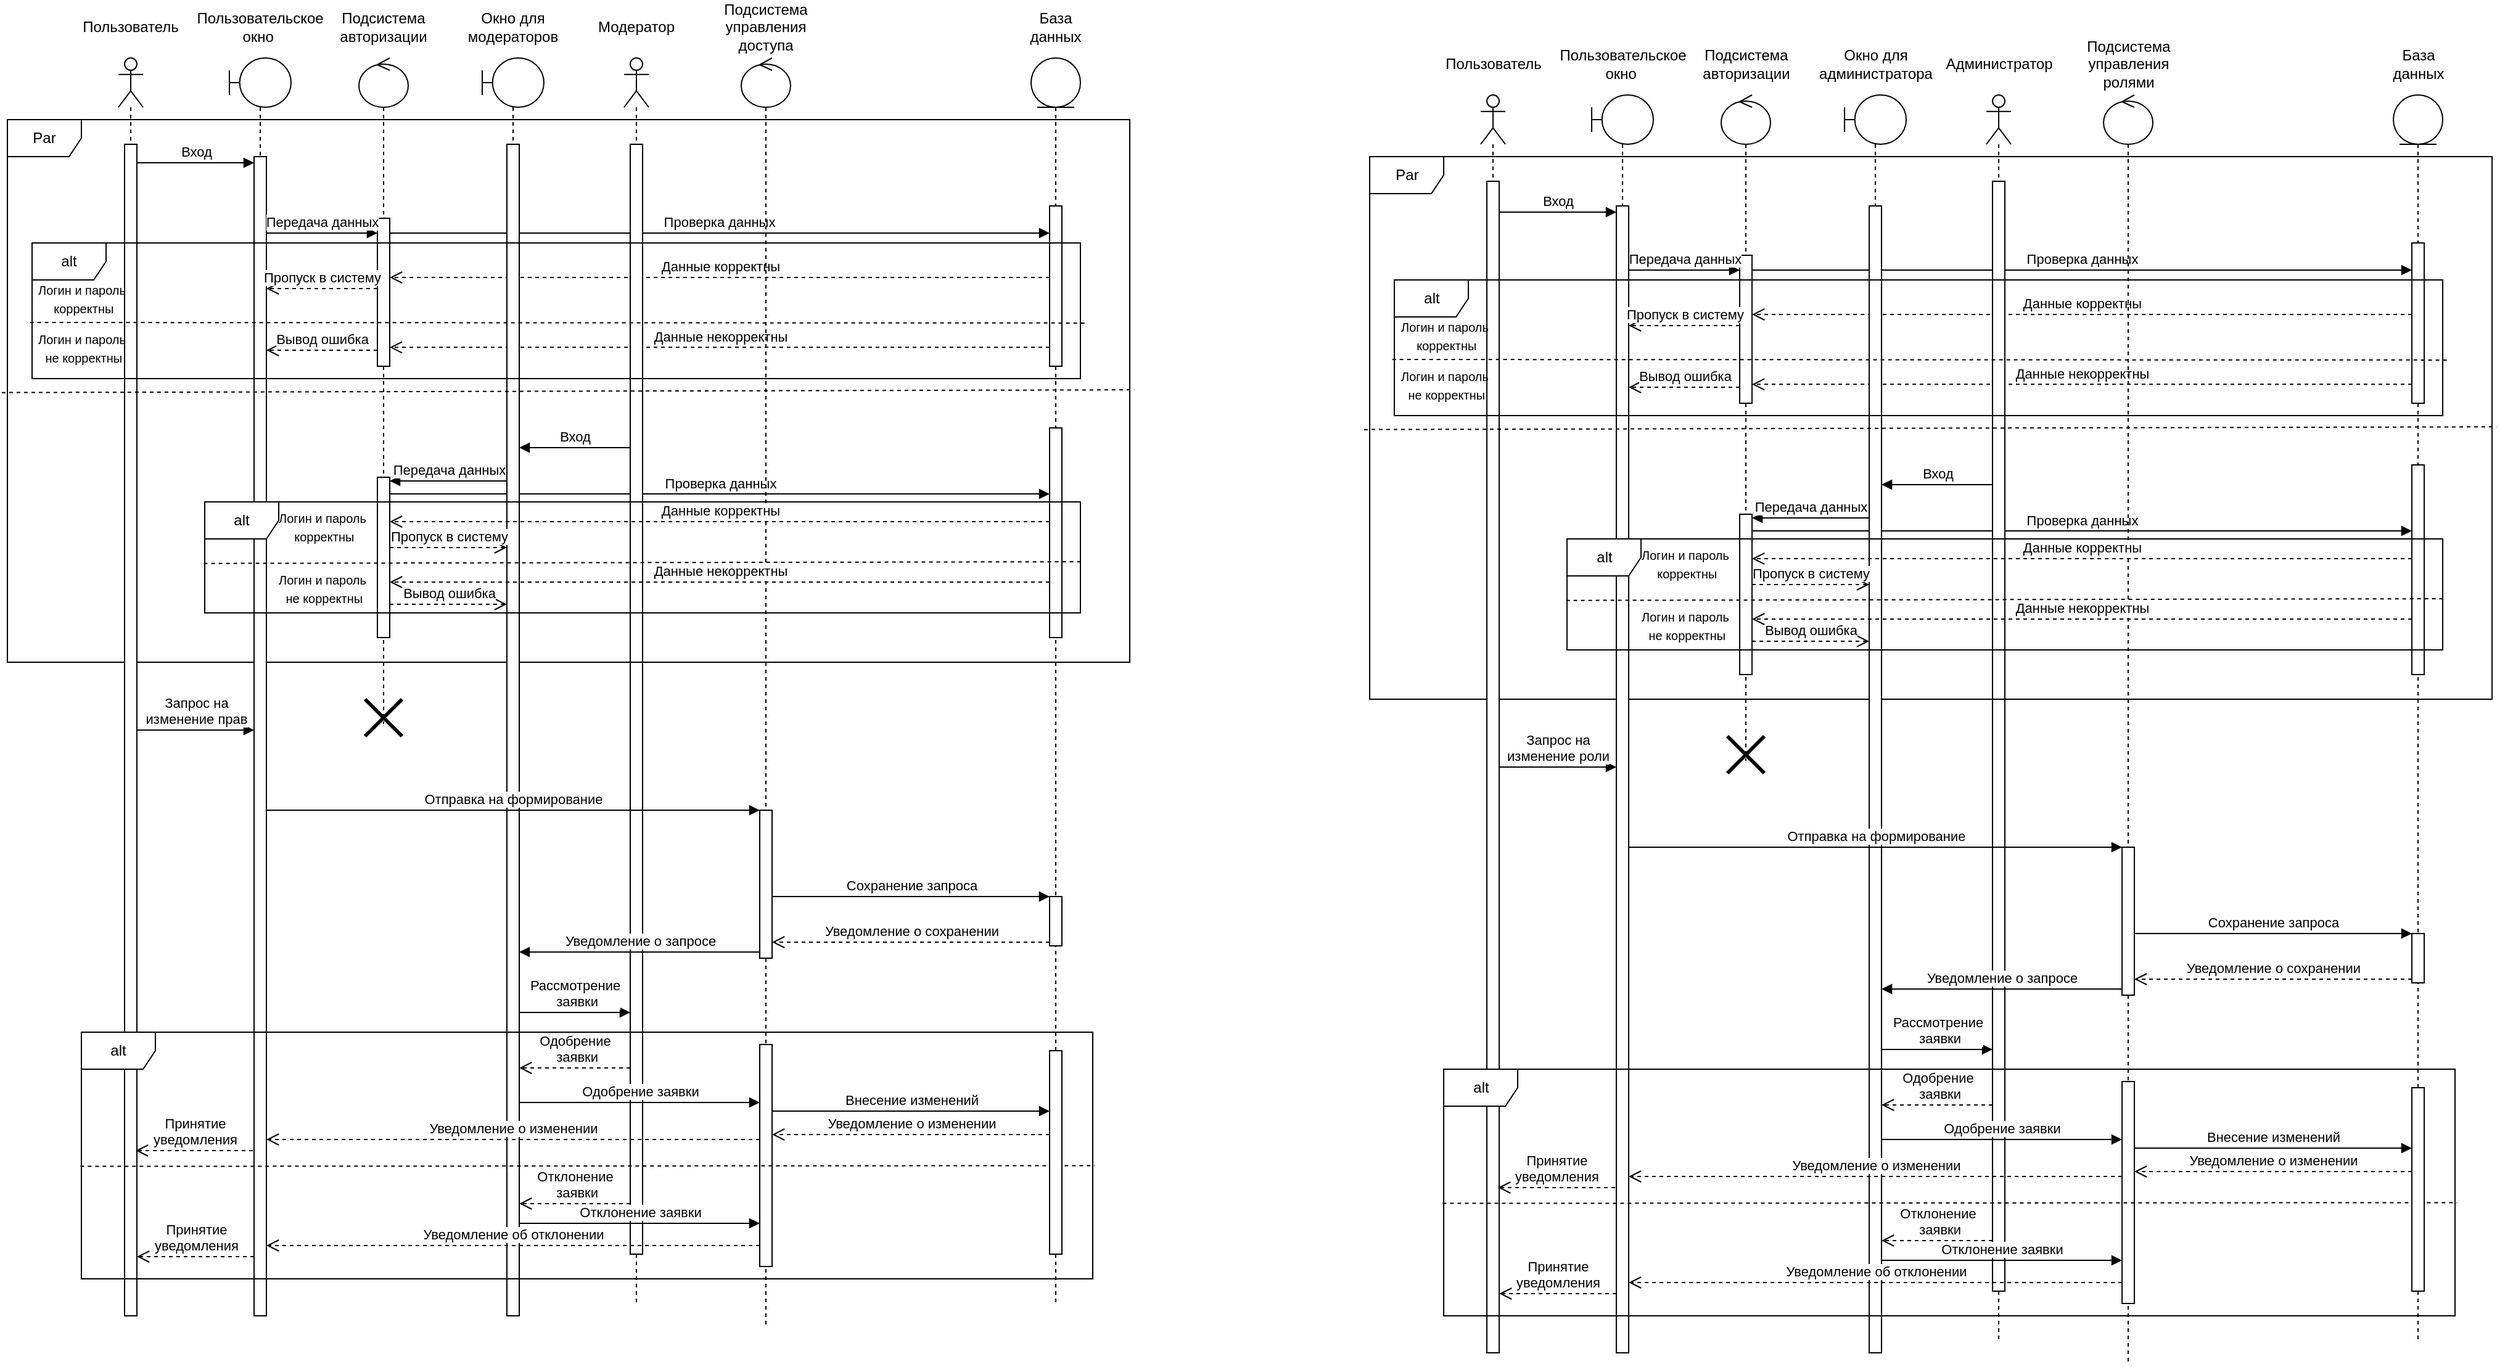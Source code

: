 <mxfile version="22.0.2" type="device">
  <diagram name="Page-1" id="2YBvvXClWsGukQMizWep">
    <mxGraphModel dx="1434" dy="967" grid="1" gridSize="10" guides="1" tooltips="1" connect="1" arrows="1" fold="1" page="1" pageScale="1" pageWidth="850" pageHeight="1100" math="0" shadow="0">
      <root>
        <mxCell id="0" />
        <mxCell id="1" parent="0" />
        <mxCell id="_NXr81rbV8xkHX5rc7AV-45" value="Проверка данных" style="html=1;verticalAlign=bottom;endArrow=block;curved=0;rounded=0;" parent="1" edge="1">
          <mxGeometry width="80" relative="1" as="geometry">
            <mxPoint x="970" y="423.5" as="sourcePoint" />
            <mxPoint x="1505.0" y="423.5" as="targetPoint" />
          </mxGeometry>
        </mxCell>
        <mxCell id="_NXr81rbV8xkHX5rc7AV-42" value="Данные некорректны" style="html=1;verticalAlign=bottom;endArrow=open;dashed=1;endSize=8;curved=0;rounded=0;" parent="1" edge="1">
          <mxGeometry relative="1" as="geometry">
            <mxPoint x="1505.0" y="304.66" as="sourcePoint" />
            <mxPoint x="970" y="304.66" as="targetPoint" />
          </mxGeometry>
        </mxCell>
        <mxCell id="_NXr81rbV8xkHX5rc7AV-41" value="Данные корректны" style="html=1;verticalAlign=bottom;endArrow=open;dashed=1;endSize=8;curved=0;rounded=0;" parent="1" edge="1">
          <mxGeometry relative="1" as="geometry">
            <mxPoint x="1505.0" y="248.0" as="sourcePoint" />
            <mxPoint x="970" y="248.0" as="targetPoint" />
          </mxGeometry>
        </mxCell>
        <mxCell id="_NXr81rbV8xkHX5rc7AV-36" value="Проверка данных" style="html=1;verticalAlign=bottom;endArrow=block;curved=0;rounded=0;exitX=0.997;exitY=0.26;exitDx=0;exitDy=0;exitPerimeter=0;" parent="1" edge="1">
          <mxGeometry width="80" relative="1" as="geometry">
            <mxPoint x="969.97" y="212.0" as="sourcePoint" />
            <mxPoint x="1505.0" y="212.0" as="targetPoint" />
          </mxGeometry>
        </mxCell>
        <mxCell id="_NXr81rbV8xkHX5rc7AV-1" value="" style="shape=umlLifeline;perimeter=lifelinePerimeter;whiteSpace=wrap;html=1;container=1;dropTarget=0;collapsible=0;recursiveResize=0;outlineConnect=0;portConstraint=eastwest;newEdgeStyle={&quot;curved&quot;:0,&quot;rounded&quot;:0};participant=umlActor;" parent="1" vertex="1">
          <mxGeometry x="750" y="70" width="20" height="330" as="geometry" />
        </mxCell>
        <mxCell id="_NXr81rbV8xkHX5rc7AV-2" value="Пользователь" style="text;html=1;strokeColor=none;fillColor=none;align=center;verticalAlign=middle;whiteSpace=wrap;rounded=0;" parent="1" vertex="1">
          <mxGeometry x="730" y="30" width="60" height="30" as="geometry" />
        </mxCell>
        <mxCell id="_NXr81rbV8xkHX5rc7AV-3" value="" style="shape=umlLifeline;perimeter=lifelinePerimeter;whiteSpace=wrap;html=1;container=1;dropTarget=0;collapsible=0;recursiveResize=0;outlineConnect=0;portConstraint=eastwest;newEdgeStyle={&quot;curved&quot;:0,&quot;rounded&quot;:0};participant=umlActor;" parent="1" vertex="1">
          <mxGeometry x="1160" y="70" width="20" height="1010" as="geometry" />
        </mxCell>
        <mxCell id="_NXr81rbV8xkHX5rc7AV-22" value="" style="html=1;points=[[0,0,0,0,5],[0,1,0,0,-5],[1,0,0,0,5],[1,1,0,0,-5]];perimeter=orthogonalPerimeter;outlineConnect=0;targetShapes=umlLifeline;portConstraint=eastwest;newEdgeStyle={&quot;curved&quot;:0,&quot;rounded&quot;:0};" parent="_NXr81rbV8xkHX5rc7AV-3" vertex="1">
          <mxGeometry x="5" y="70" width="10" height="900" as="geometry" />
        </mxCell>
        <mxCell id="_NXr81rbV8xkHX5rc7AV-6" value="Модератор" style="text;html=1;strokeColor=none;fillColor=none;align=center;verticalAlign=middle;whiteSpace=wrap;rounded=0;" parent="1" vertex="1">
          <mxGeometry x="1140" y="30" width="60" height="30" as="geometry" />
        </mxCell>
        <mxCell id="_NXr81rbV8xkHX5rc7AV-10" value="Par" style="shape=umlFrame;whiteSpace=wrap;html=1;pointerEvents=0;" parent="1" vertex="1">
          <mxGeometry x="660" y="120" width="910" height="440" as="geometry" />
        </mxCell>
        <mxCell id="_NXr81rbV8xkHX5rc7AV-11" value="" style="shape=umlLifeline;perimeter=lifelinePerimeter;whiteSpace=wrap;html=1;container=1;dropTarget=0;collapsible=0;recursiveResize=0;outlineConnect=0;portConstraint=eastwest;newEdgeStyle={&quot;curved&quot;:0,&quot;rounded&quot;:0};participant=umlBoundary;" parent="1" vertex="1">
          <mxGeometry x="840" y="70" width="50" height="1020" as="geometry" />
        </mxCell>
        <mxCell id="_NXr81rbV8xkHX5rc7AV-23" value="" style="html=1;points=[[0,0,0,0,5],[0,1,0,0,-5],[1,0,0,0,5],[1,1,0,0,-5]];perimeter=orthogonalPerimeter;outlineConnect=0;targetShapes=umlLifeline;portConstraint=eastwest;newEdgeStyle={&quot;curved&quot;:0,&quot;rounded&quot;:0};" parent="_NXr81rbV8xkHX5rc7AV-11" vertex="1">
          <mxGeometry x="20" y="80" width="10" height="940" as="geometry" />
        </mxCell>
        <mxCell id="_NXr81rbV8xkHX5rc7AV-12" value="" style="shape=umlLifeline;perimeter=lifelinePerimeter;whiteSpace=wrap;html=1;container=1;dropTarget=0;collapsible=0;recursiveResize=0;outlineConnect=0;portConstraint=eastwest;newEdgeStyle={&quot;curved&quot;:0,&quot;rounded&quot;:0};participant=umlControl;" parent="1" vertex="1">
          <mxGeometry x="1255" y="70" width="40" height="1030" as="geometry" />
        </mxCell>
        <mxCell id="_NXr81rbV8xkHX5rc7AV-55" value="" style="html=1;points=[[0,0,0,0,5],[0,1,0,0,-5],[1,0,0,0,5],[1,1,0,0,-5]];perimeter=orthogonalPerimeter;outlineConnect=0;targetShapes=umlLifeline;portConstraint=eastwest;newEdgeStyle={&quot;curved&quot;:0,&quot;rounded&quot;:0};" parent="_NXr81rbV8xkHX5rc7AV-12" vertex="1">
          <mxGeometry x="15" y="610" width="10" height="120" as="geometry" />
        </mxCell>
        <mxCell id="_NXr81rbV8xkHX5rc7AV-69" value="" style="html=1;points=[[0,0,0,0,5],[0,1,0,0,-5],[1,0,0,0,5],[1,1,0,0,-5]];perimeter=orthogonalPerimeter;outlineConnect=0;targetShapes=umlLifeline;portConstraint=eastwest;newEdgeStyle={&quot;curved&quot;:0,&quot;rounded&quot;:0};" parent="_NXr81rbV8xkHX5rc7AV-12" vertex="1">
          <mxGeometry x="15" y="800" width="10" height="180" as="geometry" />
        </mxCell>
        <mxCell id="_NXr81rbV8xkHX5rc7AV-13" value="Пользовательское&lt;br&gt;окно&amp;nbsp;" style="text;html=1;strokeColor=none;fillColor=none;align=center;verticalAlign=middle;whiteSpace=wrap;rounded=0;" parent="1" vertex="1">
          <mxGeometry x="835" y="30" width="60" height="30" as="geometry" />
        </mxCell>
        <mxCell id="_NXr81rbV8xkHX5rc7AV-14" value="" style="shape=umlLifeline;perimeter=lifelinePerimeter;whiteSpace=wrap;html=1;container=1;dropTarget=0;collapsible=0;recursiveResize=0;outlineConnect=0;portConstraint=eastwest;newEdgeStyle={&quot;curved&quot;:0,&quot;rounded&quot;:0};participant=umlEntity;" parent="1" vertex="1">
          <mxGeometry x="1490" y="70" width="40" height="1010" as="geometry" />
        </mxCell>
        <mxCell id="_NXr81rbV8xkHX5rc7AV-34" value="" style="html=1;points=[[0,0,0,0,5],[0,1,0,0,-5],[1,0,0,0,5],[1,1,0,0,-5]];perimeter=orthogonalPerimeter;outlineConnect=0;targetShapes=umlLifeline;portConstraint=eastwest;newEdgeStyle={&quot;curved&quot;:0,&quot;rounded&quot;:0};" parent="_NXr81rbV8xkHX5rc7AV-14" vertex="1">
          <mxGeometry x="15" y="120" width="10" height="130" as="geometry" />
        </mxCell>
        <mxCell id="_NXr81rbV8xkHX5rc7AV-35" value="" style="html=1;points=[[0,0,0,0,5],[0,1,0,0,-5],[1,0,0,0,5],[1,1,0,0,-5]];perimeter=orthogonalPerimeter;outlineConnect=0;targetShapes=umlLifeline;portConstraint=eastwest;newEdgeStyle={&quot;curved&quot;:0,&quot;rounded&quot;:0};" parent="_NXr81rbV8xkHX5rc7AV-14" vertex="1">
          <mxGeometry x="15" y="300" width="10" height="170" as="geometry" />
        </mxCell>
        <mxCell id="_NXr81rbV8xkHX5rc7AV-57" value="" style="html=1;points=[[0,0,0,0,5],[0,1,0,0,-5],[1,0,0,0,5],[1,1,0,0,-5]];perimeter=orthogonalPerimeter;outlineConnect=0;targetShapes=umlLifeline;portConstraint=eastwest;newEdgeStyle={&quot;curved&quot;:0,&quot;rounded&quot;:0};" parent="_NXr81rbV8xkHX5rc7AV-14" vertex="1">
          <mxGeometry x="15" y="680" width="10" height="40" as="geometry" />
        </mxCell>
        <mxCell id="_NXr81rbV8xkHX5rc7AV-15" value="Подсистема управления доступа" style="text;html=1;strokeColor=none;fillColor=none;align=center;verticalAlign=middle;whiteSpace=wrap;rounded=0;" parent="1" vertex="1">
          <mxGeometry x="1245" y="30" width="60" height="30" as="geometry" />
        </mxCell>
        <mxCell id="_NXr81rbV8xkHX5rc7AV-16" value="База данных" style="text;html=1;strokeColor=none;fillColor=none;align=center;verticalAlign=middle;whiteSpace=wrap;rounded=0;" parent="1" vertex="1">
          <mxGeometry x="1480" y="30" width="60" height="30" as="geometry" />
        </mxCell>
        <mxCell id="_NXr81rbV8xkHX5rc7AV-17" value="" style="shape=umlLifeline;perimeter=lifelinePerimeter;whiteSpace=wrap;html=1;container=1;dropTarget=0;collapsible=0;recursiveResize=0;outlineConnect=0;portConstraint=eastwest;newEdgeStyle={&quot;curved&quot;:0,&quot;rounded&quot;:0};participant=umlControl;" parent="1" vertex="1">
          <mxGeometry x="945" y="70" width="40" height="540" as="geometry" />
        </mxCell>
        <mxCell id="_NXr81rbV8xkHX5rc7AV-25" value="" style="html=1;points=[[0,0,0,0,5],[0,1,0,0,-5],[1,0,0,0,5],[1,1,0,0,-5]];perimeter=orthogonalPerimeter;outlineConnect=0;targetShapes=umlLifeline;portConstraint=eastwest;newEdgeStyle={&quot;curved&quot;:0,&quot;rounded&quot;:0};" parent="_NXr81rbV8xkHX5rc7AV-17" vertex="1">
          <mxGeometry x="15" y="130" width="10" height="120" as="geometry" />
        </mxCell>
        <mxCell id="_NXr81rbV8xkHX5rc7AV-29" value="" style="html=1;points=[[0,0,0,0,5],[0,1,0,0,-5],[1,0,0,0,5],[1,1,0,0,-5]];perimeter=orthogonalPerimeter;outlineConnect=0;targetShapes=umlLifeline;portConstraint=eastwest;newEdgeStyle={&quot;curved&quot;:0,&quot;rounded&quot;:0};" parent="_NXr81rbV8xkHX5rc7AV-17" vertex="1">
          <mxGeometry x="15" y="340" width="10" height="130" as="geometry" />
        </mxCell>
        <mxCell id="_NXr81rbV8xkHX5rc7AV-52" value="" style="shape=umlDestroy;whiteSpace=wrap;html=1;strokeWidth=3;targetShapes=umlLifeline;" parent="_NXr81rbV8xkHX5rc7AV-17" vertex="1">
          <mxGeometry x="5" y="520" width="30" height="30" as="geometry" />
        </mxCell>
        <mxCell id="_NXr81rbV8xkHX5rc7AV-18" value="Подсистема авторизации" style="text;html=1;strokeColor=none;fillColor=none;align=center;verticalAlign=middle;whiteSpace=wrap;rounded=0;" parent="1" vertex="1">
          <mxGeometry x="935" y="30" width="60" height="30" as="geometry" />
        </mxCell>
        <mxCell id="_NXr81rbV8xkHX5rc7AV-19" value="" style="shape=umlLifeline;perimeter=lifelinePerimeter;whiteSpace=wrap;html=1;container=1;dropTarget=0;collapsible=0;recursiveResize=0;outlineConnect=0;portConstraint=eastwest;newEdgeStyle={&quot;curved&quot;:0,&quot;rounded&quot;:0};participant=umlBoundary;" parent="1" vertex="1">
          <mxGeometry x="1045" y="70" width="50" height="1020" as="geometry" />
        </mxCell>
        <mxCell id="_NXr81rbV8xkHX5rc7AV-24" value="" style="html=1;points=[[0,0,0,0,5],[0,1,0,0,-5],[1,0,0,0,5],[1,1,0,0,-5]];perimeter=orthogonalPerimeter;outlineConnect=0;targetShapes=umlLifeline;portConstraint=eastwest;newEdgeStyle={&quot;curved&quot;:0,&quot;rounded&quot;:0};" parent="_NXr81rbV8xkHX5rc7AV-19" vertex="1">
          <mxGeometry x="20" y="70" width="10" height="950" as="geometry" />
        </mxCell>
        <mxCell id="_NXr81rbV8xkHX5rc7AV-20" value="Окно для модераторов" style="text;html=1;strokeColor=none;fillColor=none;align=center;verticalAlign=middle;whiteSpace=wrap;rounded=0;" parent="1" vertex="1">
          <mxGeometry x="1040" y="30" width="60" height="30" as="geometry" />
        </mxCell>
        <mxCell id="_NXr81rbV8xkHX5rc7AV-21" value="" style="html=1;points=[[0,0,0,0,5],[0,1,0,0,-5],[1,0,0,0,5],[1,1,0,0,-5]];perimeter=orthogonalPerimeter;outlineConnect=0;targetShapes=umlLifeline;portConstraint=eastwest;newEdgeStyle={&quot;curved&quot;:0,&quot;rounded&quot;:0};" parent="1" vertex="1">
          <mxGeometry x="755" y="140" width="10" height="950" as="geometry" />
        </mxCell>
        <mxCell id="_NXr81rbV8xkHX5rc7AV-26" value="Вход" style="html=1;verticalAlign=bottom;endArrow=block;curved=0;rounded=0;entryX=0;entryY=0;entryDx=0;entryDy=5;entryPerimeter=0;" parent="1" source="_NXr81rbV8xkHX5rc7AV-21" target="_NXr81rbV8xkHX5rc7AV-23" edge="1">
          <mxGeometry width="80" relative="1" as="geometry">
            <mxPoint x="1080" y="250" as="sourcePoint" />
            <mxPoint x="1160" y="250" as="targetPoint" />
          </mxGeometry>
        </mxCell>
        <mxCell id="_NXr81rbV8xkHX5rc7AV-27" value="Вход" style="html=1;verticalAlign=bottom;endArrow=block;curved=0;rounded=0;" parent="1" edge="1">
          <mxGeometry width="80" relative="1" as="geometry">
            <mxPoint x="1165" y="386.0" as="sourcePoint" />
            <mxPoint x="1075" y="386.0" as="targetPoint" />
          </mxGeometry>
        </mxCell>
        <mxCell id="_NXr81rbV8xkHX5rc7AV-28" value="" style="endArrow=none;dashed=1;html=1;rounded=0;exitX=-0.005;exitY=0.503;exitDx=0;exitDy=0;exitPerimeter=0;entryX=1.004;entryY=0.498;entryDx=0;entryDy=0;entryPerimeter=0;" parent="1" source="_NXr81rbV8xkHX5rc7AV-10" target="_NXr81rbV8xkHX5rc7AV-10" edge="1">
          <mxGeometry width="50" height="50" relative="1" as="geometry">
            <mxPoint x="1090" y="280" as="sourcePoint" />
            <mxPoint x="1140" y="230" as="targetPoint" />
          </mxGeometry>
        </mxCell>
        <mxCell id="_NXr81rbV8xkHX5rc7AV-30" value="Передача данных" style="html=1;verticalAlign=bottom;endArrow=block;curved=0;rounded=0;entryX=0;entryY=0;entryDx=0;entryDy=5;entryPerimeter=0;" parent="1" edge="1">
          <mxGeometry width="80" relative="1" as="geometry">
            <mxPoint x="870" y="212.0" as="sourcePoint" />
            <mxPoint x="960" y="212.0" as="targetPoint" />
          </mxGeometry>
        </mxCell>
        <mxCell id="_NXr81rbV8xkHX5rc7AV-31" value="Передача данных" style="html=1;verticalAlign=bottom;endArrow=block;curved=0;rounded=0;" parent="1" edge="1">
          <mxGeometry width="80" relative="1" as="geometry">
            <mxPoint x="1065" y="413" as="sourcePoint" />
            <mxPoint x="970" y="413" as="targetPoint" />
          </mxGeometry>
        </mxCell>
        <mxCell id="_NXr81rbV8xkHX5rc7AV-32" value="Пропуск в систему" style="html=1;verticalAlign=bottom;endArrow=open;dashed=1;endSize=8;curved=0;rounded=0;" parent="1" target="_NXr81rbV8xkHX5rc7AV-23" edge="1">
          <mxGeometry relative="1" as="geometry">
            <mxPoint x="960" y="257.0" as="sourcePoint" />
            <mxPoint x="765" y="257.0" as="targetPoint" />
          </mxGeometry>
        </mxCell>
        <mxCell id="_NXr81rbV8xkHX5rc7AV-33" value="Пропуск в систему" style="html=1;verticalAlign=bottom;endArrow=open;dashed=1;endSize=8;curved=0;rounded=0;" parent="1" edge="1">
          <mxGeometry relative="1" as="geometry">
            <mxPoint x="970" y="467.0" as="sourcePoint" />
            <mxPoint x="1065" y="467" as="targetPoint" />
          </mxGeometry>
        </mxCell>
        <mxCell id="_NXr81rbV8xkHX5rc7AV-37" value="alt" style="shape=umlFrame;whiteSpace=wrap;html=1;pointerEvents=0;" parent="1" vertex="1">
          <mxGeometry x="680" y="220" width="850" height="110" as="geometry" />
        </mxCell>
        <mxCell id="_NXr81rbV8xkHX5rc7AV-38" value="" style="endArrow=none;dashed=1;html=1;rounded=0;exitX=-0.002;exitY=0.641;exitDx=0;exitDy=0;exitPerimeter=0;entryX=1.005;entryY=0.645;entryDx=0;entryDy=0;entryPerimeter=0;" parent="1" edge="1">
          <mxGeometry width="50" height="50" relative="1" as="geometry">
            <mxPoint x="678.3" y="284.51" as="sourcePoint" />
            <mxPoint x="1534.25" y="284.95" as="targetPoint" />
          </mxGeometry>
        </mxCell>
        <mxCell id="_NXr81rbV8xkHX5rc7AV-39" value="&lt;span style=&quot;font-size: 10px;&quot;&gt;Логин и пароль&lt;br&gt;&amp;nbsp;корректны&lt;/span&gt;" style="text;html=1;align=center;verticalAlign=middle;resizable=0;points=[];autosize=1;strokeColor=none;fillColor=none;" parent="1" vertex="1">
          <mxGeometry x="675" y="245" width="90" height="40" as="geometry" />
        </mxCell>
        <mxCell id="_NXr81rbV8xkHX5rc7AV-40" value="&lt;span style=&quot;font-size: 10px;&quot;&gt;Логин и пароль&lt;br&gt;&amp;nbsp;не корректны&lt;/span&gt;" style="text;html=1;align=center;verticalAlign=middle;resizable=0;points=[];autosize=1;strokeColor=none;fillColor=none;" parent="1" vertex="1">
          <mxGeometry x="675" y="285" width="90" height="40" as="geometry" />
        </mxCell>
        <mxCell id="_NXr81rbV8xkHX5rc7AV-43" value="Вывод ошибка" style="html=1;verticalAlign=bottom;endArrow=open;dashed=1;endSize=8;curved=0;rounded=0;" parent="1" target="_NXr81rbV8xkHX5rc7AV-23" edge="1">
          <mxGeometry relative="1" as="geometry">
            <mxPoint x="960" y="307.0" as="sourcePoint" />
            <mxPoint x="765" y="307.0" as="targetPoint" />
          </mxGeometry>
        </mxCell>
        <mxCell id="_NXr81rbV8xkHX5rc7AV-44" value="alt" style="shape=umlFrame;whiteSpace=wrap;html=1;pointerEvents=0;" parent="1" vertex="1">
          <mxGeometry x="820" y="430" width="710" height="90" as="geometry" />
        </mxCell>
        <mxCell id="_NXr81rbV8xkHX5rc7AV-46" value="" style="endArrow=none;dashed=1;html=1;rounded=0;exitX=-0.001;exitY=0.554;exitDx=0;exitDy=0;exitPerimeter=0;entryX=1.004;entryY=0.539;entryDx=0;entryDy=0;entryPerimeter=0;" parent="1" source="_NXr81rbV8xkHX5rc7AV-44" target="_NXr81rbV8xkHX5rc7AV-44" edge="1">
          <mxGeometry width="50" height="50" relative="1" as="geometry">
            <mxPoint x="676.6" y="478.14" as="sourcePoint" />
            <mxPoint x="1532.55" y="477.33" as="targetPoint" />
          </mxGeometry>
        </mxCell>
        <mxCell id="_NXr81rbV8xkHX5rc7AV-47" value="Вывод ошибка" style="html=1;verticalAlign=bottom;endArrow=open;dashed=1;endSize=8;curved=0;rounded=0;" parent="1" edge="1">
          <mxGeometry relative="1" as="geometry">
            <mxPoint x="970" y="513" as="sourcePoint" />
            <mxPoint x="1065" y="513" as="targetPoint" />
          </mxGeometry>
        </mxCell>
        <mxCell id="_NXr81rbV8xkHX5rc7AV-48" value="Данные корректны" style="html=1;verticalAlign=bottom;endArrow=open;dashed=1;endSize=8;curved=0;rounded=0;" parent="1" edge="1">
          <mxGeometry relative="1" as="geometry">
            <mxPoint x="1505.0" y="446" as="sourcePoint" />
            <mxPoint x="970" y="446" as="targetPoint" />
          </mxGeometry>
        </mxCell>
        <mxCell id="_NXr81rbV8xkHX5rc7AV-49" value="Данные некорректны" style="html=1;verticalAlign=bottom;endArrow=open;dashed=1;endSize=8;curved=0;rounded=0;" parent="1" edge="1">
          <mxGeometry relative="1" as="geometry">
            <mxPoint x="1505.0" y="495" as="sourcePoint" />
            <mxPoint x="970" y="495" as="targetPoint" />
          </mxGeometry>
        </mxCell>
        <mxCell id="_NXr81rbV8xkHX5rc7AV-50" value="&lt;span style=&quot;font-size: 10px;&quot;&gt;Логин и пароль&lt;br&gt;&amp;nbsp;корректны&lt;/span&gt;" style="text;html=1;align=center;verticalAlign=middle;resizable=0;points=[];autosize=1;strokeColor=none;fillColor=none;" parent="1" vertex="1">
          <mxGeometry x="870" y="430" width="90" height="40" as="geometry" />
        </mxCell>
        <mxCell id="_NXr81rbV8xkHX5rc7AV-51" value="&lt;span style=&quot;font-size: 10px;&quot;&gt;Логин и пароль&lt;br&gt;&amp;nbsp;не корректны&lt;/span&gt;" style="text;html=1;align=center;verticalAlign=middle;resizable=0;points=[];autosize=1;strokeColor=none;fillColor=none;" parent="1" vertex="1">
          <mxGeometry x="870" y="480" width="90" height="40" as="geometry" />
        </mxCell>
        <mxCell id="_NXr81rbV8xkHX5rc7AV-53" value="Запрос на &lt;br&gt;изменение прав" style="html=1;verticalAlign=bottom;endArrow=block;curved=0;rounded=0;" parent="1" source="_NXr81rbV8xkHX5rc7AV-21" edge="1">
          <mxGeometry width="80" relative="1" as="geometry">
            <mxPoint x="760" y="640.66" as="sourcePoint" />
            <mxPoint x="860" y="615" as="targetPoint" />
          </mxGeometry>
        </mxCell>
        <mxCell id="_NXr81rbV8xkHX5rc7AV-61" value="Сохранение запроса" style="html=1;verticalAlign=bottom;endArrow=block;curved=0;rounded=0;" parent="1" source="_NXr81rbV8xkHX5rc7AV-55" target="_NXr81rbV8xkHX5rc7AV-57" edge="1">
          <mxGeometry width="80" relative="1" as="geometry">
            <mxPoint x="1100" y="620" as="sourcePoint" />
            <mxPoint x="1180" y="620" as="targetPoint" />
          </mxGeometry>
        </mxCell>
        <mxCell id="_NXr81rbV8xkHX5rc7AV-62" value="Уведомление о сохранении" style="html=1;verticalAlign=bottom;endArrow=open;dashed=1;endSize=8;curved=0;rounded=0;" parent="1" source="_NXr81rbV8xkHX5rc7AV-57" edge="1">
          <mxGeometry relative="1" as="geometry">
            <mxPoint x="1510.0" y="787" as="sourcePoint" />
            <mxPoint x="1280" y="787" as="targetPoint" />
          </mxGeometry>
        </mxCell>
        <mxCell id="_NXr81rbV8xkHX5rc7AV-64" value="Уведомление о запросе" style="html=1;verticalAlign=bottom;endArrow=block;curved=0;rounded=0;" parent="1" edge="1">
          <mxGeometry width="80" relative="1" as="geometry">
            <mxPoint x="1270" y="795" as="sourcePoint" />
            <mxPoint x="1075" y="795" as="targetPoint" />
          </mxGeometry>
        </mxCell>
        <mxCell id="_NXr81rbV8xkHX5rc7AV-65" value="alt" style="shape=umlFrame;whiteSpace=wrap;html=1;pointerEvents=0;" parent="1" vertex="1">
          <mxGeometry x="720" y="860" width="820" height="200" as="geometry" />
        </mxCell>
        <mxCell id="_NXr81rbV8xkHX5rc7AV-68" value="Одобрение&lt;br&gt;&amp;nbsp;заявки" style="html=1;verticalAlign=bottom;endArrow=open;dashed=1;endSize=8;curved=0;rounded=0;" parent="1" edge="1">
          <mxGeometry relative="1" as="geometry">
            <mxPoint x="1165" y="889" as="sourcePoint" />
            <mxPoint x="1075" y="889" as="targetPoint" />
          </mxGeometry>
        </mxCell>
        <mxCell id="_NXr81rbV8xkHX5rc7AV-67" value="Рассмотрение&lt;br&gt;&amp;nbsp;заявки" style="html=1;verticalAlign=bottom;endArrow=block;curved=0;rounded=0;" parent="1" edge="1">
          <mxGeometry width="80" relative="1" as="geometry">
            <mxPoint x="1075" y="844" as="sourcePoint" />
            <mxPoint x="1165" y="844" as="targetPoint" />
          </mxGeometry>
        </mxCell>
        <mxCell id="_NXr81rbV8xkHX5rc7AV-71" value="" style="endArrow=none;dashed=1;html=1;rounded=0;exitX=-0.001;exitY=0.499;exitDx=0;exitDy=0;exitPerimeter=0;entryX=1.002;entryY=0.496;entryDx=0;entryDy=0;entryPerimeter=0;" parent="1" edge="1">
          <mxGeometry width="50" height="50" relative="1" as="geometry">
            <mxPoint x="719.18" y="968.8" as="sourcePoint" />
            <mxPoint x="1541.64" y="968.2" as="targetPoint" />
          </mxGeometry>
        </mxCell>
        <mxCell id="_NXr81rbV8xkHX5rc7AV-72" value="Одобрение заявки" style="html=1;verticalAlign=bottom;endArrow=block;curved=0;rounded=0;" parent="1" edge="1">
          <mxGeometry width="80" relative="1" as="geometry">
            <mxPoint x="1075" y="917" as="sourcePoint" />
            <mxPoint x="1270" y="917" as="targetPoint" />
          </mxGeometry>
        </mxCell>
        <mxCell id="_NXr81rbV8xkHX5rc7AV-76" value="" style="html=1;points=[[0,0,0,0,5],[0,1,0,0,-5],[1,0,0,0,5],[1,1,0,0,-5]];perimeter=orthogonalPerimeter;outlineConnect=0;targetShapes=umlLifeline;portConstraint=eastwest;newEdgeStyle={&quot;curved&quot;:0,&quot;rounded&quot;:0};" parent="1" vertex="1">
          <mxGeometry x="1505" y="875" width="10" height="165" as="geometry" />
        </mxCell>
        <mxCell id="_NXr81rbV8xkHX5rc7AV-77" value="Внесение изменений" style="html=1;verticalAlign=bottom;endArrow=block;curved=0;rounded=0;" parent="1" edge="1">
          <mxGeometry width="80" relative="1" as="geometry">
            <mxPoint x="1280" y="924" as="sourcePoint" />
            <mxPoint x="1505.0" y="924" as="targetPoint" />
          </mxGeometry>
        </mxCell>
        <mxCell id="_NXr81rbV8xkHX5rc7AV-78" value="Уведомление о изменении" style="html=1;verticalAlign=bottom;endArrow=open;dashed=1;endSize=8;curved=0;rounded=0;" parent="1" edge="1">
          <mxGeometry relative="1" as="geometry">
            <mxPoint x="1505.0" y="943" as="sourcePoint" />
            <mxPoint x="1280" y="943" as="targetPoint" />
          </mxGeometry>
        </mxCell>
        <mxCell id="_NXr81rbV8xkHX5rc7AV-79" value="Уведомление о изменении" style="html=1;verticalAlign=bottom;endArrow=open;dashed=1;endSize=8;curved=0;rounded=0;" parent="1" edge="1">
          <mxGeometry relative="1" as="geometry">
            <mxPoint x="1270" y="947" as="sourcePoint" />
            <mxPoint x="870" y="947" as="targetPoint" />
          </mxGeometry>
        </mxCell>
        <mxCell id="_NXr81rbV8xkHX5rc7AV-81" value="Принятие&lt;br&gt;уведомления" style="html=1;verticalAlign=bottom;endArrow=open;dashed=1;endSize=8;curved=0;rounded=0;" parent="1" edge="1">
          <mxGeometry relative="1" as="geometry">
            <mxPoint x="859" y="956" as="sourcePoint" />
            <mxPoint x="764" y="956" as="targetPoint" />
          </mxGeometry>
        </mxCell>
        <mxCell id="_NXr81rbV8xkHX5rc7AV-83" value="Отклонение&lt;br&gt;&amp;nbsp;заявки" style="html=1;verticalAlign=bottom;endArrow=open;dashed=1;endSize=8;curved=0;rounded=0;" parent="1" edge="1">
          <mxGeometry relative="1" as="geometry">
            <mxPoint x="1165" y="999" as="sourcePoint" />
            <mxPoint x="1075" y="999" as="targetPoint" />
          </mxGeometry>
        </mxCell>
        <mxCell id="_NXr81rbV8xkHX5rc7AV-84" value="Отклонение заявки" style="html=1;verticalAlign=bottom;endArrow=block;curved=0;rounded=0;" parent="1" edge="1">
          <mxGeometry width="80" relative="1" as="geometry">
            <mxPoint x="1075" y="1015" as="sourcePoint" />
            <mxPoint x="1270" y="1015" as="targetPoint" />
          </mxGeometry>
        </mxCell>
        <mxCell id="_NXr81rbV8xkHX5rc7AV-86" value="Уведомление об отклонении" style="html=1;verticalAlign=bottom;endArrow=open;dashed=1;endSize=8;curved=0;rounded=0;" parent="1" edge="1">
          <mxGeometry relative="1" as="geometry">
            <mxPoint x="1270" y="1033" as="sourcePoint" />
            <mxPoint x="870" y="1033" as="targetPoint" />
          </mxGeometry>
        </mxCell>
        <mxCell id="_NXr81rbV8xkHX5rc7AV-87" value="Принятие&lt;br&gt;уведомления" style="html=1;verticalAlign=bottom;endArrow=open;dashed=1;endSize=8;curved=0;rounded=0;" parent="1" edge="1">
          <mxGeometry relative="1" as="geometry">
            <mxPoint x="860" y="1042" as="sourcePoint" />
            <mxPoint x="765" y="1042" as="targetPoint" />
          </mxGeometry>
        </mxCell>
        <mxCell id="_NXr81rbV8xkHX5rc7AV-162" value="Проверка данных" style="html=1;verticalAlign=bottom;endArrow=block;curved=0;rounded=0;" parent="1" edge="1">
          <mxGeometry width="80" relative="1" as="geometry">
            <mxPoint x="2074.55" y="453.5" as="sourcePoint" />
            <mxPoint x="2609.55" y="453.5" as="targetPoint" />
          </mxGeometry>
        </mxCell>
        <mxCell id="_NXr81rbV8xkHX5rc7AV-163" value="Данные некорректны" style="html=1;verticalAlign=bottom;endArrow=open;dashed=1;endSize=8;curved=0;rounded=0;" parent="1" edge="1">
          <mxGeometry relative="1" as="geometry">
            <mxPoint x="2609.55" y="334.66" as="sourcePoint" />
            <mxPoint x="2074.55" y="334.66" as="targetPoint" />
          </mxGeometry>
        </mxCell>
        <mxCell id="_NXr81rbV8xkHX5rc7AV-164" value="Данные корректны" style="html=1;verticalAlign=bottom;endArrow=open;dashed=1;endSize=8;curved=0;rounded=0;" parent="1" edge="1">
          <mxGeometry relative="1" as="geometry">
            <mxPoint x="2609.55" y="278.0" as="sourcePoint" />
            <mxPoint x="2074.55" y="278.0" as="targetPoint" />
          </mxGeometry>
        </mxCell>
        <mxCell id="_NXr81rbV8xkHX5rc7AV-165" value="Проверка данных" style="html=1;verticalAlign=bottom;endArrow=block;curved=0;rounded=0;exitX=0.997;exitY=0.26;exitDx=0;exitDy=0;exitPerimeter=0;" parent="1" edge="1">
          <mxGeometry width="80" relative="1" as="geometry">
            <mxPoint x="2074.52" y="242.0" as="sourcePoint" />
            <mxPoint x="2609.55" y="242.0" as="targetPoint" />
          </mxGeometry>
        </mxCell>
        <mxCell id="_NXr81rbV8xkHX5rc7AV-166" value="" style="shape=umlLifeline;perimeter=lifelinePerimeter;whiteSpace=wrap;html=1;container=1;dropTarget=0;collapsible=0;recursiveResize=0;outlineConnect=0;portConstraint=eastwest;newEdgeStyle={&quot;curved&quot;:0,&quot;rounded&quot;:0};participant=umlActor;" parent="1" vertex="1">
          <mxGeometry x="1854.55" y="100" width="20" height="330" as="geometry" />
        </mxCell>
        <mxCell id="_NXr81rbV8xkHX5rc7AV-167" value="Пользователь" style="text;html=1;strokeColor=none;fillColor=none;align=center;verticalAlign=middle;whiteSpace=wrap;rounded=0;" parent="1" vertex="1">
          <mxGeometry x="1834.55" y="60" width="60" height="30" as="geometry" />
        </mxCell>
        <mxCell id="_NXr81rbV8xkHX5rc7AV-168" value="" style="shape=umlLifeline;perimeter=lifelinePerimeter;whiteSpace=wrap;html=1;container=1;dropTarget=0;collapsible=0;recursiveResize=0;outlineConnect=0;portConstraint=eastwest;newEdgeStyle={&quot;curved&quot;:0,&quot;rounded&quot;:0};participant=umlActor;" parent="1" vertex="1">
          <mxGeometry x="2264.55" y="100" width="20" height="1010" as="geometry" />
        </mxCell>
        <mxCell id="_NXr81rbV8xkHX5rc7AV-169" value="" style="html=1;points=[[0,0,0,0,5],[0,1,0,0,-5],[1,0,0,0,5],[1,1,0,0,-5]];perimeter=orthogonalPerimeter;outlineConnect=0;targetShapes=umlLifeline;portConstraint=eastwest;newEdgeStyle={&quot;curved&quot;:0,&quot;rounded&quot;:0};" parent="_NXr81rbV8xkHX5rc7AV-168" vertex="1">
          <mxGeometry x="5" y="70" width="10" height="900" as="geometry" />
        </mxCell>
        <mxCell id="_NXr81rbV8xkHX5rc7AV-170" value="Администратор" style="text;html=1;strokeColor=none;fillColor=none;align=center;verticalAlign=middle;whiteSpace=wrap;rounded=0;" parent="1" vertex="1">
          <mxGeometry x="2244.55" y="60" width="60" height="30" as="geometry" />
        </mxCell>
        <mxCell id="_NXr81rbV8xkHX5rc7AV-171" value="Par" style="shape=umlFrame;whiteSpace=wrap;html=1;pointerEvents=0;" parent="1" vertex="1">
          <mxGeometry x="1764.55" y="150" width="910" height="440" as="geometry" />
        </mxCell>
        <mxCell id="_NXr81rbV8xkHX5rc7AV-172" value="" style="shape=umlLifeline;perimeter=lifelinePerimeter;whiteSpace=wrap;html=1;container=1;dropTarget=0;collapsible=0;recursiveResize=0;outlineConnect=0;portConstraint=eastwest;newEdgeStyle={&quot;curved&quot;:0,&quot;rounded&quot;:0};participant=umlBoundary;" parent="1" vertex="1">
          <mxGeometry x="1944.55" y="100" width="50" height="1020" as="geometry" />
        </mxCell>
        <mxCell id="_NXr81rbV8xkHX5rc7AV-173" value="" style="html=1;points=[[0,0,0,0,5],[0,1,0,0,-5],[1,0,0,0,5],[1,1,0,0,-5]];perimeter=orthogonalPerimeter;outlineConnect=0;targetShapes=umlLifeline;portConstraint=eastwest;newEdgeStyle={&quot;curved&quot;:0,&quot;rounded&quot;:0};" parent="_NXr81rbV8xkHX5rc7AV-172" vertex="1">
          <mxGeometry x="20" y="90" width="10" height="930" as="geometry" />
        </mxCell>
        <mxCell id="_NXr81rbV8xkHX5rc7AV-175" value="" style="shape=umlLifeline;perimeter=lifelinePerimeter;whiteSpace=wrap;html=1;container=1;dropTarget=0;collapsible=0;recursiveResize=0;outlineConnect=0;portConstraint=eastwest;newEdgeStyle={&quot;curved&quot;:0,&quot;rounded&quot;:0};participant=umlControl;" parent="1" vertex="1">
          <mxGeometry x="2359.55" y="100" width="40" height="1030" as="geometry" />
        </mxCell>
        <mxCell id="_NXr81rbV8xkHX5rc7AV-176" value="" style="html=1;points=[[0,0,0,0,5],[0,1,0,0,-5],[1,0,0,0,5],[1,1,0,0,-5]];perimeter=orthogonalPerimeter;outlineConnect=0;targetShapes=umlLifeline;portConstraint=eastwest;newEdgeStyle={&quot;curved&quot;:0,&quot;rounded&quot;:0};" parent="_NXr81rbV8xkHX5rc7AV-175" vertex="1">
          <mxGeometry x="15" y="610" width="10" height="120" as="geometry" />
        </mxCell>
        <mxCell id="_NXr81rbV8xkHX5rc7AV-177" value="" style="html=1;points=[[0,0,0,0,5],[0,1,0,0,-5],[1,0,0,0,5],[1,1,0,0,-5]];perimeter=orthogonalPerimeter;outlineConnect=0;targetShapes=umlLifeline;portConstraint=eastwest;newEdgeStyle={&quot;curved&quot;:0,&quot;rounded&quot;:0};" parent="_NXr81rbV8xkHX5rc7AV-175" vertex="1">
          <mxGeometry x="15" y="800" width="10" height="180" as="geometry" />
        </mxCell>
        <mxCell id="_NXr81rbV8xkHX5rc7AV-178" value="Пользовательское&lt;br&gt;окно&amp;nbsp;" style="text;html=1;strokeColor=none;fillColor=none;align=center;verticalAlign=middle;whiteSpace=wrap;rounded=0;" parent="1" vertex="1">
          <mxGeometry x="1939.55" y="60" width="60" height="30" as="geometry" />
        </mxCell>
        <mxCell id="_NXr81rbV8xkHX5rc7AV-179" value="" style="shape=umlLifeline;perimeter=lifelinePerimeter;whiteSpace=wrap;html=1;container=1;dropTarget=0;collapsible=0;recursiveResize=0;outlineConnect=0;portConstraint=eastwest;newEdgeStyle={&quot;curved&quot;:0,&quot;rounded&quot;:0};participant=umlEntity;" parent="1" vertex="1">
          <mxGeometry x="2594.55" y="100" width="40" height="1010" as="geometry" />
        </mxCell>
        <mxCell id="_NXr81rbV8xkHX5rc7AV-180" value="" style="html=1;points=[[0,0,0,0,5],[0,1,0,0,-5],[1,0,0,0,5],[1,1,0,0,-5]];perimeter=orthogonalPerimeter;outlineConnect=0;targetShapes=umlLifeline;portConstraint=eastwest;newEdgeStyle={&quot;curved&quot;:0,&quot;rounded&quot;:0};" parent="_NXr81rbV8xkHX5rc7AV-179" vertex="1">
          <mxGeometry x="15" y="120" width="10" height="130" as="geometry" />
        </mxCell>
        <mxCell id="_NXr81rbV8xkHX5rc7AV-181" value="" style="html=1;points=[[0,0,0,0,5],[0,1,0,0,-5],[1,0,0,0,5],[1,1,0,0,-5]];perimeter=orthogonalPerimeter;outlineConnect=0;targetShapes=umlLifeline;portConstraint=eastwest;newEdgeStyle={&quot;curved&quot;:0,&quot;rounded&quot;:0};" parent="_NXr81rbV8xkHX5rc7AV-179" vertex="1">
          <mxGeometry x="15" y="300" width="10" height="170" as="geometry" />
        </mxCell>
        <mxCell id="_NXr81rbV8xkHX5rc7AV-182" value="" style="html=1;points=[[0,0,0,0,5],[0,1,0,0,-5],[1,0,0,0,5],[1,1,0,0,-5]];perimeter=orthogonalPerimeter;outlineConnect=0;targetShapes=umlLifeline;portConstraint=eastwest;newEdgeStyle={&quot;curved&quot;:0,&quot;rounded&quot;:0};" parent="_NXr81rbV8xkHX5rc7AV-179" vertex="1">
          <mxGeometry x="15" y="680" width="10" height="40" as="geometry" />
        </mxCell>
        <mxCell id="_NXr81rbV8xkHX5rc7AV-183" value="Подсистема управления ролями" style="text;html=1;strokeColor=none;fillColor=none;align=center;verticalAlign=middle;whiteSpace=wrap;rounded=0;" parent="1" vertex="1">
          <mxGeometry x="2349.55" y="60" width="60" height="30" as="geometry" />
        </mxCell>
        <mxCell id="_NXr81rbV8xkHX5rc7AV-184" value="База данных" style="text;html=1;strokeColor=none;fillColor=none;align=center;verticalAlign=middle;whiteSpace=wrap;rounded=0;" parent="1" vertex="1">
          <mxGeometry x="2584.55" y="60" width="60" height="30" as="geometry" />
        </mxCell>
        <mxCell id="_NXr81rbV8xkHX5rc7AV-185" value="" style="shape=umlLifeline;perimeter=lifelinePerimeter;whiteSpace=wrap;html=1;container=1;dropTarget=0;collapsible=0;recursiveResize=0;outlineConnect=0;portConstraint=eastwest;newEdgeStyle={&quot;curved&quot;:0,&quot;rounded&quot;:0};participant=umlControl;" parent="1" vertex="1">
          <mxGeometry x="2049.55" y="100" width="40" height="540" as="geometry" />
        </mxCell>
        <mxCell id="_NXr81rbV8xkHX5rc7AV-186" value="" style="html=1;points=[[0,0,0,0,5],[0,1,0,0,-5],[1,0,0,0,5],[1,1,0,0,-5]];perimeter=orthogonalPerimeter;outlineConnect=0;targetShapes=umlLifeline;portConstraint=eastwest;newEdgeStyle={&quot;curved&quot;:0,&quot;rounded&quot;:0};" parent="_NXr81rbV8xkHX5rc7AV-185" vertex="1">
          <mxGeometry x="15" y="130" width="10" height="120" as="geometry" />
        </mxCell>
        <mxCell id="_NXr81rbV8xkHX5rc7AV-187" value="" style="html=1;points=[[0,0,0,0,5],[0,1,0,0,-5],[1,0,0,0,5],[1,1,0,0,-5]];perimeter=orthogonalPerimeter;outlineConnect=0;targetShapes=umlLifeline;portConstraint=eastwest;newEdgeStyle={&quot;curved&quot;:0,&quot;rounded&quot;:0};" parent="_NXr81rbV8xkHX5rc7AV-185" vertex="1">
          <mxGeometry x="15" y="340" width="10" height="130" as="geometry" />
        </mxCell>
        <mxCell id="_NXr81rbV8xkHX5rc7AV-188" value="" style="shape=umlDestroy;whiteSpace=wrap;html=1;strokeWidth=3;targetShapes=umlLifeline;" parent="_NXr81rbV8xkHX5rc7AV-185" vertex="1">
          <mxGeometry x="5" y="520" width="30" height="30" as="geometry" />
        </mxCell>
        <mxCell id="_NXr81rbV8xkHX5rc7AV-189" value="Подсистема авторизации" style="text;html=1;strokeColor=none;fillColor=none;align=center;verticalAlign=middle;whiteSpace=wrap;rounded=0;" parent="1" vertex="1">
          <mxGeometry x="2039.55" y="60" width="60" height="30" as="geometry" />
        </mxCell>
        <mxCell id="_NXr81rbV8xkHX5rc7AV-190" value="" style="shape=umlLifeline;perimeter=lifelinePerimeter;whiteSpace=wrap;html=1;container=1;dropTarget=0;collapsible=0;recursiveResize=0;outlineConnect=0;portConstraint=eastwest;newEdgeStyle={&quot;curved&quot;:0,&quot;rounded&quot;:0};participant=umlBoundary;" parent="1" vertex="1">
          <mxGeometry x="2149.55" y="100" width="50" height="1020" as="geometry" />
        </mxCell>
        <mxCell id="_NXr81rbV8xkHX5rc7AV-191" value="" style="html=1;points=[[0,0,0,0,5],[0,1,0,0,-5],[1,0,0,0,5],[1,1,0,0,-5]];perimeter=orthogonalPerimeter;outlineConnect=0;targetShapes=umlLifeline;portConstraint=eastwest;newEdgeStyle={&quot;curved&quot;:0,&quot;rounded&quot;:0};" parent="_NXr81rbV8xkHX5rc7AV-190" vertex="1">
          <mxGeometry x="20" y="90" width="10" height="930" as="geometry" />
        </mxCell>
        <mxCell id="_NXr81rbV8xkHX5rc7AV-193" value="Окно для администратора" style="text;html=1;strokeColor=none;fillColor=none;align=center;verticalAlign=middle;whiteSpace=wrap;rounded=0;" parent="1" vertex="1">
          <mxGeometry x="2144.55" y="60" width="60" height="30" as="geometry" />
        </mxCell>
        <mxCell id="_NXr81rbV8xkHX5rc7AV-194" value="" style="html=1;points=[[0,0,0,0,5],[0,1,0,0,-5],[1,0,0,0,5],[1,1,0,0,-5]];perimeter=orthogonalPerimeter;outlineConnect=0;targetShapes=umlLifeline;portConstraint=eastwest;newEdgeStyle={&quot;curved&quot;:0,&quot;rounded&quot;:0};" parent="1" vertex="1">
          <mxGeometry x="1859.55" y="170" width="10" height="950" as="geometry" />
        </mxCell>
        <mxCell id="_NXr81rbV8xkHX5rc7AV-195" value="Вход" style="html=1;verticalAlign=bottom;endArrow=block;curved=0;rounded=0;entryX=0;entryY=0;entryDx=0;entryDy=5;entryPerimeter=0;" parent="1" source="_NXr81rbV8xkHX5rc7AV-194" target="_NXr81rbV8xkHX5rc7AV-173" edge="1">
          <mxGeometry width="80" relative="1" as="geometry">
            <mxPoint x="2184.55" y="280" as="sourcePoint" />
            <mxPoint x="2264.55" y="280" as="targetPoint" />
          </mxGeometry>
        </mxCell>
        <mxCell id="_NXr81rbV8xkHX5rc7AV-196" value="Вход" style="html=1;verticalAlign=bottom;endArrow=block;curved=0;rounded=0;" parent="1" edge="1">
          <mxGeometry width="80" relative="1" as="geometry">
            <mxPoint x="2269.55" y="416.0" as="sourcePoint" />
            <mxPoint x="2179.55" y="416.0" as="targetPoint" />
          </mxGeometry>
        </mxCell>
        <mxCell id="_NXr81rbV8xkHX5rc7AV-197" value="" style="endArrow=none;dashed=1;html=1;rounded=0;exitX=-0.005;exitY=0.503;exitDx=0;exitDy=0;exitPerimeter=0;entryX=1.004;entryY=0.498;entryDx=0;entryDy=0;entryPerimeter=0;" parent="1" source="_NXr81rbV8xkHX5rc7AV-171" target="_NXr81rbV8xkHX5rc7AV-171" edge="1">
          <mxGeometry width="50" height="50" relative="1" as="geometry">
            <mxPoint x="2194.55" y="310" as="sourcePoint" />
            <mxPoint x="2244.55" y="260" as="targetPoint" />
          </mxGeometry>
        </mxCell>
        <mxCell id="_NXr81rbV8xkHX5rc7AV-198" value="Передача данных" style="html=1;verticalAlign=bottom;endArrow=block;curved=0;rounded=0;entryX=0;entryY=0;entryDx=0;entryDy=5;entryPerimeter=0;" parent="1" edge="1">
          <mxGeometry width="80" relative="1" as="geometry">
            <mxPoint x="1974.55" y="242.0" as="sourcePoint" />
            <mxPoint x="2064.55" y="242.0" as="targetPoint" />
          </mxGeometry>
        </mxCell>
        <mxCell id="_NXr81rbV8xkHX5rc7AV-199" value="Передача данных" style="html=1;verticalAlign=bottom;endArrow=block;curved=0;rounded=0;" parent="1" edge="1">
          <mxGeometry width="80" relative="1" as="geometry">
            <mxPoint x="2169.55" y="443" as="sourcePoint" />
            <mxPoint x="2074.55" y="443" as="targetPoint" />
          </mxGeometry>
        </mxCell>
        <mxCell id="_NXr81rbV8xkHX5rc7AV-200" value="Пропуск в систему" style="html=1;verticalAlign=bottom;endArrow=open;dashed=1;endSize=8;curved=0;rounded=0;" parent="1" target="_NXr81rbV8xkHX5rc7AV-173" edge="1">
          <mxGeometry relative="1" as="geometry">
            <mxPoint x="2064.55" y="287.0" as="sourcePoint" />
            <mxPoint x="1869.55" y="287.0" as="targetPoint" />
          </mxGeometry>
        </mxCell>
        <mxCell id="_NXr81rbV8xkHX5rc7AV-201" value="Пропуск в систему" style="html=1;verticalAlign=bottom;endArrow=open;dashed=1;endSize=8;curved=0;rounded=0;" parent="1" edge="1">
          <mxGeometry relative="1" as="geometry">
            <mxPoint x="2074.55" y="497.0" as="sourcePoint" />
            <mxPoint x="2169.55" y="497" as="targetPoint" />
          </mxGeometry>
        </mxCell>
        <mxCell id="_NXr81rbV8xkHX5rc7AV-202" value="alt" style="shape=umlFrame;whiteSpace=wrap;html=1;pointerEvents=0;" parent="1" vertex="1">
          <mxGeometry x="1784.55" y="250" width="850" height="110" as="geometry" />
        </mxCell>
        <mxCell id="_NXr81rbV8xkHX5rc7AV-203" value="" style="endArrow=none;dashed=1;html=1;rounded=0;exitX=-0.002;exitY=0.641;exitDx=0;exitDy=0;exitPerimeter=0;entryX=1.005;entryY=0.645;entryDx=0;entryDy=0;entryPerimeter=0;" parent="1" edge="1">
          <mxGeometry width="50" height="50" relative="1" as="geometry">
            <mxPoint x="1782.85" y="314.51" as="sourcePoint" />
            <mxPoint x="2638.8" y="314.95" as="targetPoint" />
          </mxGeometry>
        </mxCell>
        <mxCell id="_NXr81rbV8xkHX5rc7AV-204" value="&lt;span style=&quot;font-size: 10px;&quot;&gt;Логин и пароль&lt;br&gt;&amp;nbsp;корректны&lt;/span&gt;" style="text;html=1;align=center;verticalAlign=middle;resizable=0;points=[];autosize=1;strokeColor=none;fillColor=none;" parent="1" vertex="1">
          <mxGeometry x="1779.55" y="275" width="90" height="40" as="geometry" />
        </mxCell>
        <mxCell id="_NXr81rbV8xkHX5rc7AV-205" value="&lt;span style=&quot;font-size: 10px;&quot;&gt;Логин и пароль&lt;br&gt;&amp;nbsp;не корректны&lt;/span&gt;" style="text;html=1;align=center;verticalAlign=middle;resizable=0;points=[];autosize=1;strokeColor=none;fillColor=none;" parent="1" vertex="1">
          <mxGeometry x="1779.55" y="315" width="90" height="40" as="geometry" />
        </mxCell>
        <mxCell id="_NXr81rbV8xkHX5rc7AV-206" value="Вывод ошибка" style="html=1;verticalAlign=bottom;endArrow=open;dashed=1;endSize=8;curved=0;rounded=0;" parent="1" target="_NXr81rbV8xkHX5rc7AV-173" edge="1">
          <mxGeometry relative="1" as="geometry">
            <mxPoint x="2064.55" y="337.0" as="sourcePoint" />
            <mxPoint x="1869.55" y="337.0" as="targetPoint" />
          </mxGeometry>
        </mxCell>
        <mxCell id="_NXr81rbV8xkHX5rc7AV-207" value="alt" style="shape=umlFrame;whiteSpace=wrap;html=1;pointerEvents=0;" parent="1" vertex="1">
          <mxGeometry x="1924.55" y="460" width="710" height="90" as="geometry" />
        </mxCell>
        <mxCell id="_NXr81rbV8xkHX5rc7AV-208" value="" style="endArrow=none;dashed=1;html=1;rounded=0;exitX=-0.001;exitY=0.554;exitDx=0;exitDy=0;exitPerimeter=0;entryX=1.004;entryY=0.539;entryDx=0;entryDy=0;entryPerimeter=0;" parent="1" source="_NXr81rbV8xkHX5rc7AV-207" target="_NXr81rbV8xkHX5rc7AV-207" edge="1">
          <mxGeometry width="50" height="50" relative="1" as="geometry">
            <mxPoint x="1781.15" y="508.14" as="sourcePoint" />
            <mxPoint x="2637.1" y="507.33" as="targetPoint" />
          </mxGeometry>
        </mxCell>
        <mxCell id="_NXr81rbV8xkHX5rc7AV-209" value="Вывод ошибка" style="html=1;verticalAlign=bottom;endArrow=open;dashed=1;endSize=8;curved=0;rounded=0;" parent="1" edge="1">
          <mxGeometry relative="1" as="geometry">
            <mxPoint x="2074.55" y="543" as="sourcePoint" />
            <mxPoint x="2169.55" y="543" as="targetPoint" />
          </mxGeometry>
        </mxCell>
        <mxCell id="_NXr81rbV8xkHX5rc7AV-210" value="Данные корректны" style="html=1;verticalAlign=bottom;endArrow=open;dashed=1;endSize=8;curved=0;rounded=0;" parent="1" edge="1">
          <mxGeometry relative="1" as="geometry">
            <mxPoint x="2609.55" y="476" as="sourcePoint" />
            <mxPoint x="2074.55" y="476" as="targetPoint" />
          </mxGeometry>
        </mxCell>
        <mxCell id="_NXr81rbV8xkHX5rc7AV-211" value="Данные некорректны" style="html=1;verticalAlign=bottom;endArrow=open;dashed=1;endSize=8;curved=0;rounded=0;" parent="1" edge="1">
          <mxGeometry relative="1" as="geometry">
            <mxPoint x="2609.55" y="525" as="sourcePoint" />
            <mxPoint x="2074.55" y="525" as="targetPoint" />
          </mxGeometry>
        </mxCell>
        <mxCell id="_NXr81rbV8xkHX5rc7AV-212" value="&lt;span style=&quot;font-size: 10px;&quot;&gt;Логин и пароль&lt;br&gt;&amp;nbsp;корректны&lt;/span&gt;" style="text;html=1;align=center;verticalAlign=middle;resizable=0;points=[];autosize=1;strokeColor=none;fillColor=none;" parent="1" vertex="1">
          <mxGeometry x="1974.55" y="460" width="90" height="40" as="geometry" />
        </mxCell>
        <mxCell id="_NXr81rbV8xkHX5rc7AV-213" value="&lt;span style=&quot;font-size: 10px;&quot;&gt;Логин и пароль&lt;br&gt;&amp;nbsp;не корректны&lt;/span&gt;" style="text;html=1;align=center;verticalAlign=middle;resizable=0;points=[];autosize=1;strokeColor=none;fillColor=none;" parent="1" vertex="1">
          <mxGeometry x="1974.55" y="510" width="90" height="40" as="geometry" />
        </mxCell>
        <mxCell id="_NXr81rbV8xkHX5rc7AV-214" value="Запрос на &lt;br&gt;изменение роли" style="html=1;verticalAlign=bottom;endArrow=block;curved=0;rounded=0;" parent="1" source="_NXr81rbV8xkHX5rc7AV-194" edge="1">
          <mxGeometry width="80" relative="1" as="geometry">
            <mxPoint x="1864.55" y="670.66" as="sourcePoint" />
            <mxPoint x="1964.55" y="645" as="targetPoint" />
          </mxGeometry>
        </mxCell>
        <mxCell id="_NXr81rbV8xkHX5rc7AV-215" value="Сохранение запроса" style="html=1;verticalAlign=bottom;endArrow=block;curved=0;rounded=0;" parent="1" source="_NXr81rbV8xkHX5rc7AV-176" target="_NXr81rbV8xkHX5rc7AV-182" edge="1">
          <mxGeometry width="80" relative="1" as="geometry">
            <mxPoint x="2204.55" y="650" as="sourcePoint" />
            <mxPoint x="2284.55" y="650" as="targetPoint" />
          </mxGeometry>
        </mxCell>
        <mxCell id="_NXr81rbV8xkHX5rc7AV-216" value="Уведомление о сохранении" style="html=1;verticalAlign=bottom;endArrow=open;dashed=1;endSize=8;curved=0;rounded=0;" parent="1" source="_NXr81rbV8xkHX5rc7AV-182" edge="1">
          <mxGeometry relative="1" as="geometry">
            <mxPoint x="2614.55" y="817" as="sourcePoint" />
            <mxPoint x="2384.55" y="817" as="targetPoint" />
          </mxGeometry>
        </mxCell>
        <mxCell id="_NXr81rbV8xkHX5rc7AV-217" value="Уведомление о запросе" style="html=1;verticalAlign=bottom;endArrow=block;curved=0;rounded=0;" parent="1" edge="1">
          <mxGeometry width="80" relative="1" as="geometry">
            <mxPoint x="2374.55" y="825" as="sourcePoint" />
            <mxPoint x="2179.55" y="825" as="targetPoint" />
          </mxGeometry>
        </mxCell>
        <mxCell id="_NXr81rbV8xkHX5rc7AV-218" value="alt" style="shape=umlFrame;whiteSpace=wrap;html=1;pointerEvents=0;" parent="1" vertex="1">
          <mxGeometry x="1824.55" y="890" width="820" height="200" as="geometry" />
        </mxCell>
        <mxCell id="_NXr81rbV8xkHX5rc7AV-219" value="Одобрение&lt;br&gt;&amp;nbsp;заявки" style="html=1;verticalAlign=bottom;endArrow=open;dashed=1;endSize=8;curved=0;rounded=0;" parent="1" edge="1">
          <mxGeometry relative="1" as="geometry">
            <mxPoint x="2269.55" y="919" as="sourcePoint" />
            <mxPoint x="2179.55" y="919" as="targetPoint" />
          </mxGeometry>
        </mxCell>
        <mxCell id="_NXr81rbV8xkHX5rc7AV-220" value="Рассмотрение&lt;br&gt;&amp;nbsp;заявки" style="html=1;verticalAlign=bottom;endArrow=block;curved=0;rounded=0;" parent="1" edge="1">
          <mxGeometry width="80" relative="1" as="geometry">
            <mxPoint x="2179.55" y="874" as="sourcePoint" />
            <mxPoint x="2269.55" y="874" as="targetPoint" />
          </mxGeometry>
        </mxCell>
        <mxCell id="_NXr81rbV8xkHX5rc7AV-221" value="" style="endArrow=none;dashed=1;html=1;rounded=0;exitX=-0.001;exitY=0.499;exitDx=0;exitDy=0;exitPerimeter=0;entryX=1.002;entryY=0.496;entryDx=0;entryDy=0;entryPerimeter=0;" parent="1" edge="1">
          <mxGeometry width="50" height="50" relative="1" as="geometry">
            <mxPoint x="1823.73" y="998.8" as="sourcePoint" />
            <mxPoint x="2646.19" y="998.2" as="targetPoint" />
          </mxGeometry>
        </mxCell>
        <mxCell id="_NXr81rbV8xkHX5rc7AV-222" value="Одобрение заявки" style="html=1;verticalAlign=bottom;endArrow=block;curved=0;rounded=0;" parent="1" edge="1">
          <mxGeometry width="80" relative="1" as="geometry">
            <mxPoint x="2179.55" y="947" as="sourcePoint" />
            <mxPoint x="2374.55" y="947" as="targetPoint" />
          </mxGeometry>
        </mxCell>
        <mxCell id="_NXr81rbV8xkHX5rc7AV-223" value="" style="html=1;points=[[0,0,0,0,5],[0,1,0,0,-5],[1,0,0,0,5],[1,1,0,0,-5]];perimeter=orthogonalPerimeter;outlineConnect=0;targetShapes=umlLifeline;portConstraint=eastwest;newEdgeStyle={&quot;curved&quot;:0,&quot;rounded&quot;:0};" parent="1" vertex="1">
          <mxGeometry x="2609.55" y="905" width="10" height="165" as="geometry" />
        </mxCell>
        <mxCell id="_NXr81rbV8xkHX5rc7AV-224" value="Внесение изменений" style="html=1;verticalAlign=bottom;endArrow=block;curved=0;rounded=0;" parent="1" edge="1">
          <mxGeometry width="80" relative="1" as="geometry">
            <mxPoint x="2384.55" y="954" as="sourcePoint" />
            <mxPoint x="2609.55" y="954" as="targetPoint" />
          </mxGeometry>
        </mxCell>
        <mxCell id="_NXr81rbV8xkHX5rc7AV-225" value="Уведомление о изменении" style="html=1;verticalAlign=bottom;endArrow=open;dashed=1;endSize=8;curved=0;rounded=0;" parent="1" edge="1">
          <mxGeometry relative="1" as="geometry">
            <mxPoint x="2609.55" y="973" as="sourcePoint" />
            <mxPoint x="2384.55" y="973" as="targetPoint" />
          </mxGeometry>
        </mxCell>
        <mxCell id="_NXr81rbV8xkHX5rc7AV-226" value="Уведомление о изменении" style="html=1;verticalAlign=bottom;endArrow=open;dashed=1;endSize=8;curved=0;rounded=0;" parent="1" edge="1">
          <mxGeometry relative="1" as="geometry">
            <mxPoint x="2374.55" y="977" as="sourcePoint" />
            <mxPoint x="1974.55" y="977" as="targetPoint" />
          </mxGeometry>
        </mxCell>
        <mxCell id="_NXr81rbV8xkHX5rc7AV-228" value="Принятие&lt;br&gt;уведомления" style="html=1;verticalAlign=bottom;endArrow=open;dashed=1;endSize=8;curved=0;rounded=0;" parent="1" edge="1">
          <mxGeometry relative="1" as="geometry">
            <mxPoint x="1963.55" y="986" as="sourcePoint" />
            <mxPoint x="1868.55" y="986" as="targetPoint" />
          </mxGeometry>
        </mxCell>
        <mxCell id="_NXr81rbV8xkHX5rc7AV-229" value="Отклонение&lt;br&gt;&amp;nbsp;заявки" style="html=1;verticalAlign=bottom;endArrow=open;dashed=1;endSize=8;curved=0;rounded=0;" parent="1" edge="1">
          <mxGeometry relative="1" as="geometry">
            <mxPoint x="2269.55" y="1029" as="sourcePoint" />
            <mxPoint x="2179.55" y="1029" as="targetPoint" />
          </mxGeometry>
        </mxCell>
        <mxCell id="_NXr81rbV8xkHX5rc7AV-230" value="Отклонение заявки" style="html=1;verticalAlign=bottom;endArrow=block;curved=0;rounded=0;" parent="1" edge="1">
          <mxGeometry width="80" relative="1" as="geometry">
            <mxPoint x="2179.55" y="1045" as="sourcePoint" />
            <mxPoint x="2374.55" y="1045" as="targetPoint" />
          </mxGeometry>
        </mxCell>
        <mxCell id="_NXr81rbV8xkHX5rc7AV-232" value="Уведомление об отклонении" style="html=1;verticalAlign=bottom;endArrow=open;dashed=1;endSize=8;curved=0;rounded=0;" parent="1" edge="1">
          <mxGeometry relative="1" as="geometry">
            <mxPoint x="2374.55" y="1063" as="sourcePoint" />
            <mxPoint x="1974.55" y="1063" as="targetPoint" />
          </mxGeometry>
        </mxCell>
        <mxCell id="_NXr81rbV8xkHX5rc7AV-233" value="Принятие&lt;br&gt;уведомления" style="html=1;verticalAlign=bottom;endArrow=open;dashed=1;endSize=8;curved=0;rounded=0;" parent="1" edge="1">
          <mxGeometry relative="1" as="geometry">
            <mxPoint x="1964.55" y="1072" as="sourcePoint" />
            <mxPoint x="1869.55" y="1072" as="targetPoint" />
          </mxGeometry>
        </mxCell>
        <mxCell id="_NXr81rbV8xkHX5rc7AV-56" value="Отправка на формирование" style="html=1;verticalAlign=bottom;endArrow=block;curved=0;rounded=0;" parent="1" target="_NXr81rbV8xkHX5rc7AV-55" edge="1">
          <mxGeometry width="80" relative="1" as="geometry">
            <mxPoint x="870" y="680" as="sourcePoint" />
            <mxPoint x="1080" y="570" as="targetPoint" />
          </mxGeometry>
        </mxCell>
        <mxCell id="_NXr81rbV8xkHX5rc7AV-161" value="Отправка на формирование" style="html=1;verticalAlign=bottom;endArrow=block;curved=0;rounded=0;" parent="1" target="_NXr81rbV8xkHX5rc7AV-176" edge="1">
          <mxGeometry width="80" relative="1" as="geometry">
            <mxPoint x="1974.55" y="710" as="sourcePoint" />
            <mxPoint x="2184.55" y="600" as="targetPoint" />
          </mxGeometry>
        </mxCell>
      </root>
    </mxGraphModel>
  </diagram>
</mxfile>
